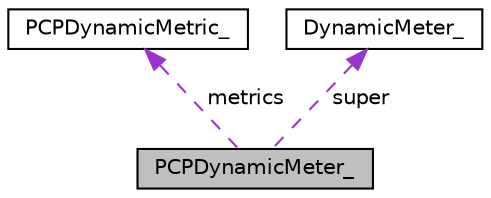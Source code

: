 digraph "PCPDynamicMeter_"
{
  edge [fontname="Helvetica",fontsize="10",labelfontname="Helvetica",labelfontsize="10"];
  node [fontname="Helvetica",fontsize="10",shape=record];
  Node1 [label="PCPDynamicMeter_",height=0.2,width=0.4,color="black", fillcolor="grey75", style="filled", fontcolor="black"];
  Node2 -> Node1 [dir="back",color="darkorchid3",fontsize="10",style="dashed",label=" metrics" ];
  Node2 [label="PCPDynamicMetric_",height=0.2,width=0.4,color="black", fillcolor="white", style="filled",URL="$structPCPDynamicMetric__.html"];
  Node3 -> Node1 [dir="back",color="darkorchid3",fontsize="10",style="dashed",label=" super" ];
  Node3 [label="DynamicMeter_",height=0.2,width=0.4,color="black", fillcolor="white", style="filled",URL="$structDynamicMeter__.html"];
}
